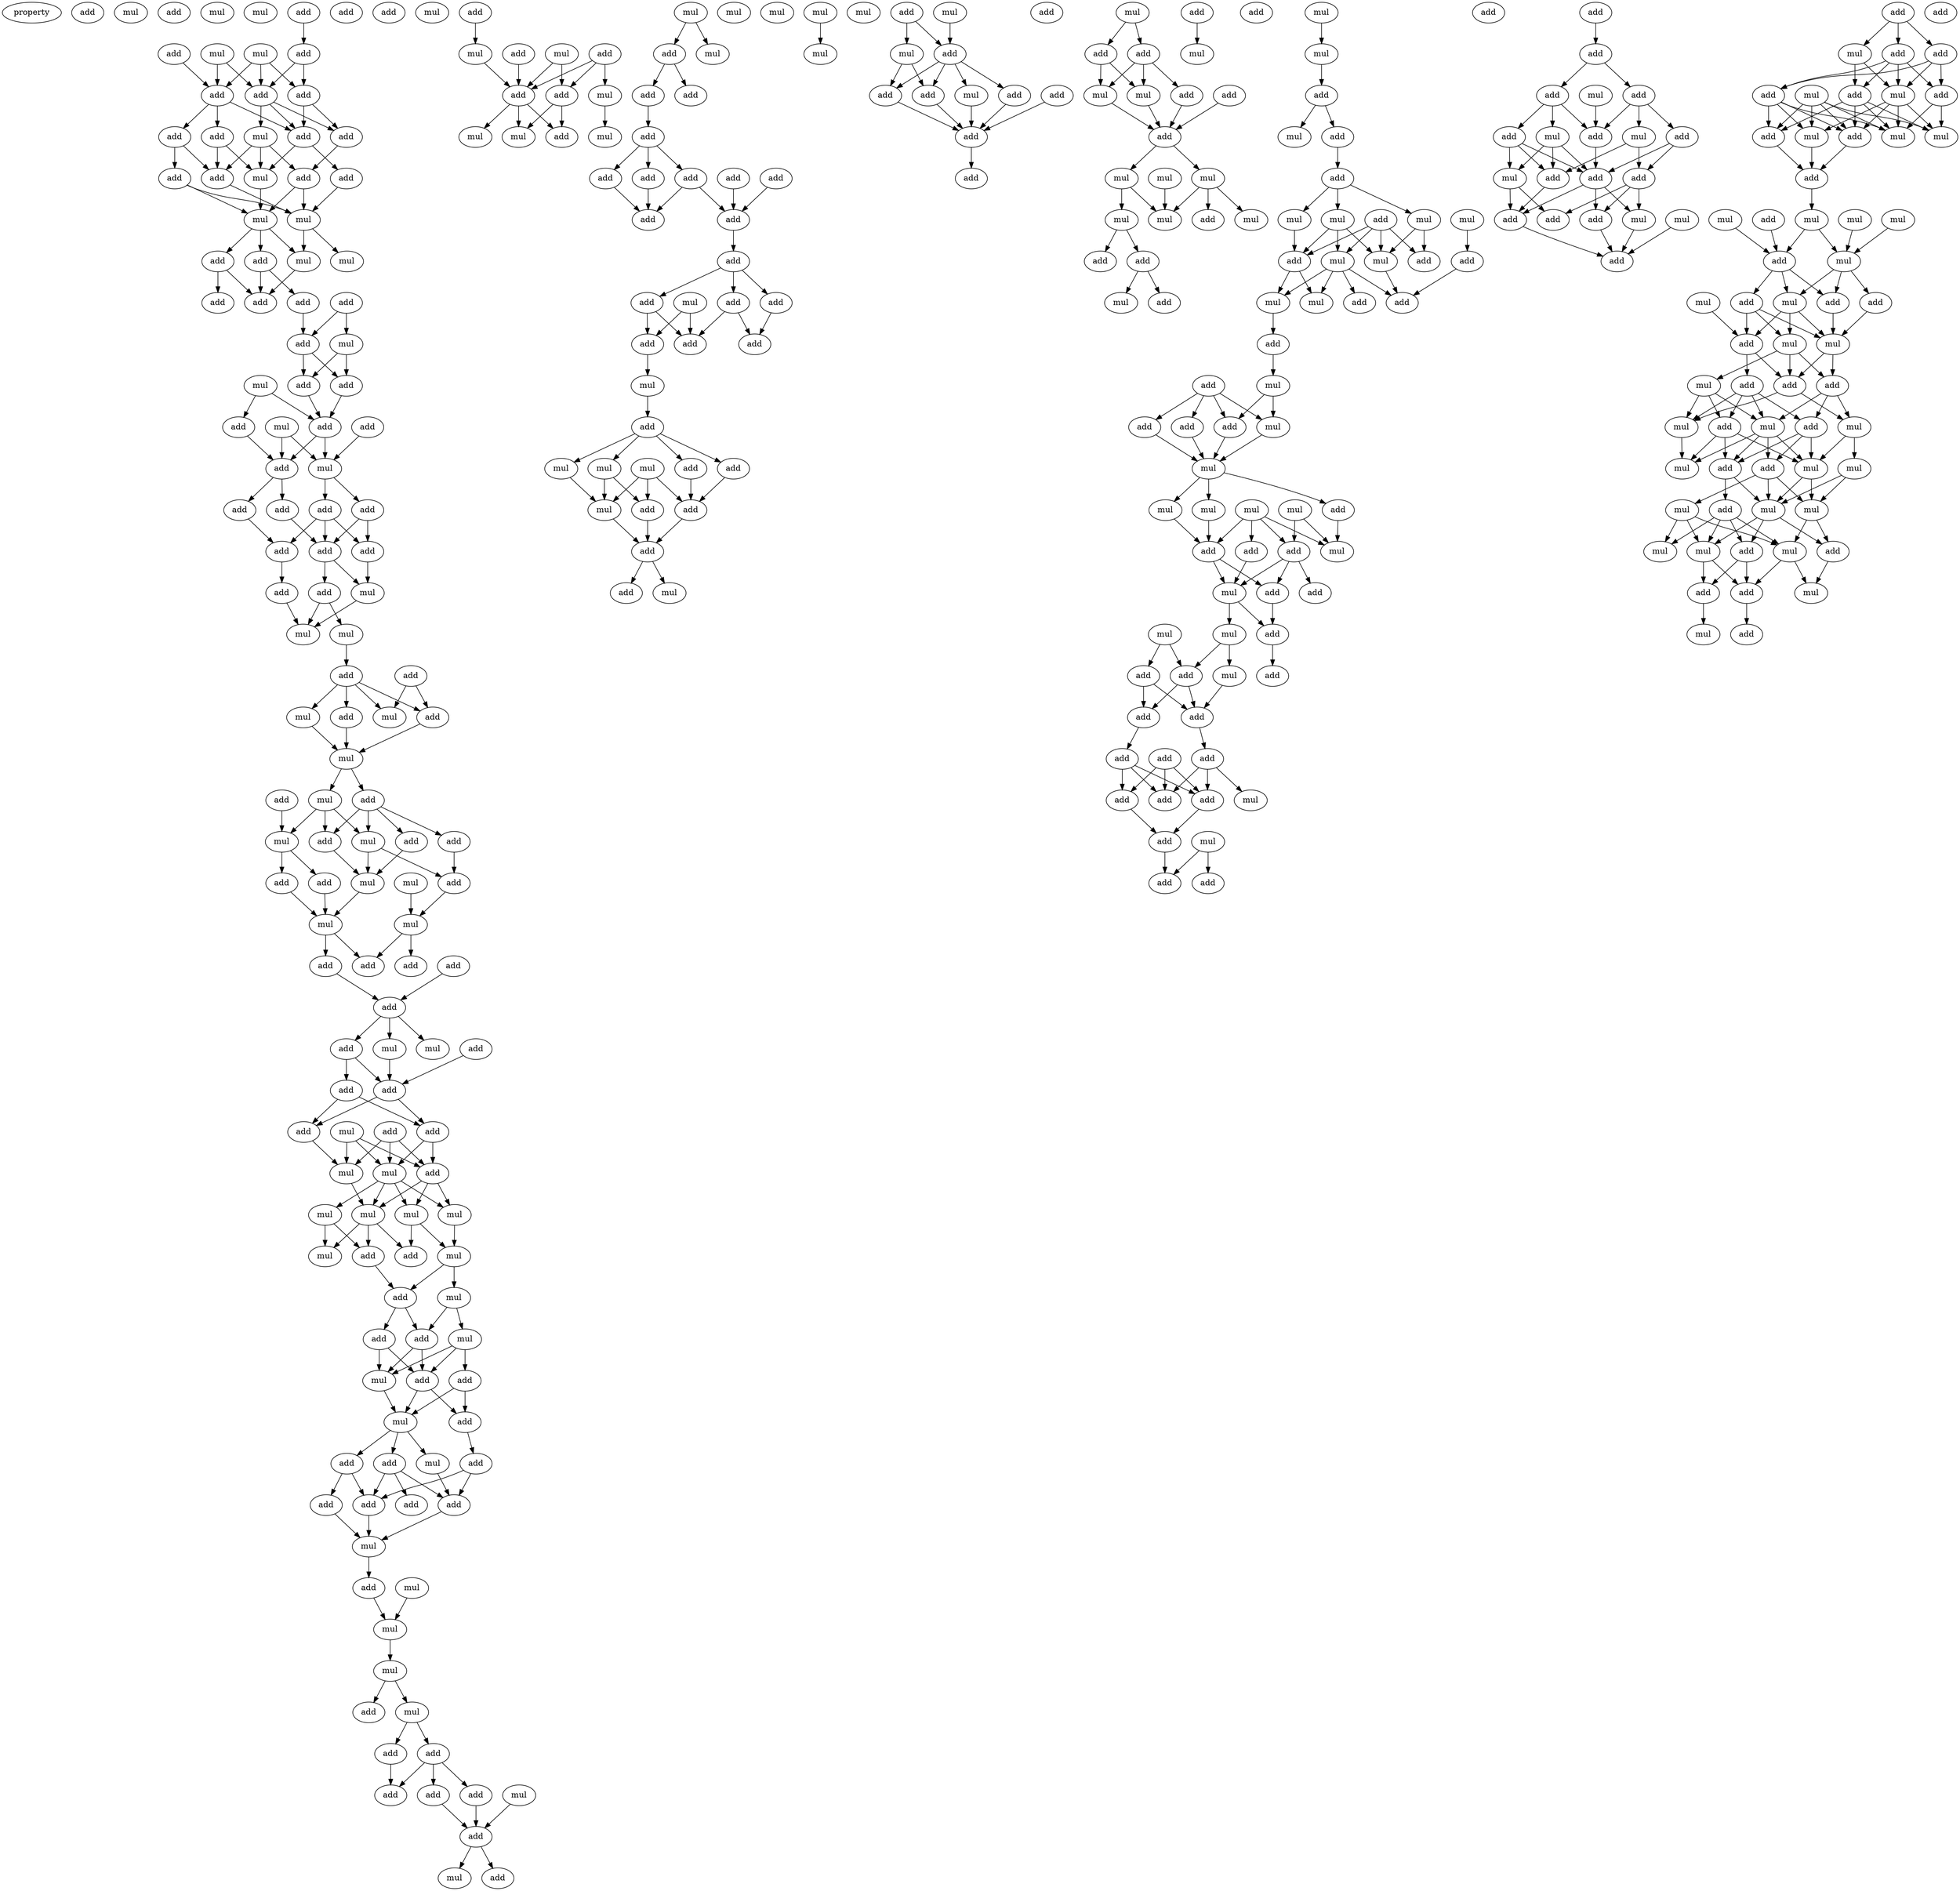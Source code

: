 digraph {
    node [fontcolor=black]
    property [mul=2,lf=1.4]
    0 [ label = add ];
    1 [ label = mul ];
    2 [ label = add ];
    3 [ label = mul ];
    4 [ label = mul ];
    5 [ label = add ];
    6 [ label = add ];
    7 [ label = mul ];
    8 [ label = mul ];
    9 [ label = add ];
    10 [ label = add ];
    11 [ label = add ];
    12 [ label = add ];
    13 [ label = add ];
    14 [ label = mul ];
    15 [ label = add ];
    16 [ label = add ];
    17 [ label = add ];
    18 [ label = add ];
    19 [ label = add ];
    20 [ label = add ];
    21 [ label = mul ];
    22 [ label = add ];
    23 [ label = mul ];
    24 [ label = mul ];
    25 [ label = mul ];
    26 [ label = add ];
    27 [ label = mul ];
    28 [ label = add ];
    29 [ label = add ];
    30 [ label = add ];
    31 [ label = add ];
    32 [ label = add ];
    33 [ label = mul ];
    34 [ label = add ];
    35 [ label = mul ];
    36 [ label = add ];
    37 [ label = add ];
    38 [ label = add ];
    39 [ label = add ];
    40 [ label = mul ];
    41 [ label = add ];
    42 [ label = add ];
    43 [ label = mul ];
    44 [ label = add ];
    45 [ label = add ];
    46 [ label = add ];
    47 [ label = add ];
    48 [ label = add ];
    49 [ label = add ];
    50 [ label = add ];
    51 [ label = add ];
    52 [ label = mul ];
    53 [ label = add ];
    54 [ label = mul ];
    55 [ label = mul ];
    56 [ label = add ];
    57 [ label = add ];
    58 [ label = add ];
    59 [ label = add ];
    60 [ label = add ];
    61 [ label = mul ];
    62 [ label = mul ];
    63 [ label = mul ];
    64 [ label = add ];
    65 [ label = mul ];
    66 [ label = add ];
    67 [ label = mul ];
    68 [ label = add ];
    69 [ label = mul ];
    70 [ label = add ];
    71 [ label = add ];
    72 [ label = add ];
    73 [ label = mul ];
    74 [ label = add ];
    75 [ label = add ];
    76 [ label = mul ];
    77 [ label = mul ];
    78 [ label = mul ];
    79 [ label = add ];
    80 [ label = add ];
    81 [ label = add ];
    82 [ label = add ];
    83 [ label = add ];
    84 [ label = add ];
    85 [ label = mul ];
    86 [ label = add ];
    87 [ label = add ];
    88 [ label = mul ];
    89 [ label = add ];
    90 [ label = add ];
    91 [ label = add ];
    92 [ label = add ];
    93 [ label = mul ];
    94 [ label = add ];
    95 [ label = mul ];
    96 [ label = add ];
    97 [ label = mul ];
    98 [ label = mul ];
    99 [ label = mul ];
    100 [ label = mul ];
    101 [ label = mul ];
    102 [ label = add ];
    103 [ label = add ];
    104 [ label = mul ];
    105 [ label = mul ];
    106 [ label = add ];
    107 [ label = mul ];
    108 [ label = add ];
    109 [ label = mul ];
    110 [ label = add ];
    111 [ label = mul ];
    112 [ label = add ];
    113 [ label = add ];
    114 [ label = add ];
    115 [ label = mul ];
    116 [ label = add ];
    117 [ label = mul ];
    118 [ label = add ];
    119 [ label = add ];
    120 [ label = add ];
    121 [ label = add ];
    122 [ label = add ];
    123 [ label = add ];
    124 [ label = mul ];
    125 [ label = mul ];
    126 [ label = mul ];
    127 [ label = add ];
    128 [ label = mul ];
    129 [ label = mul ];
    130 [ label = add ];
    131 [ label = mul ];
    132 [ label = add ];
    133 [ label = add ];
    134 [ label = mul ];
    135 [ label = add ];
    136 [ label = add ];
    137 [ label = add ];
    138 [ label = add ];
    139 [ label = mul ];
    140 [ label = add ];
    141 [ label = add ];
    142 [ label = mul ];
    143 [ label = add ];
    144 [ label = add ];
    145 [ label = mul ];
    146 [ label = add ];
    147 [ label = mul ];
    148 [ label = add ];
    149 [ label = mul ];
    150 [ label = mul ];
    151 [ label = add ];
    152 [ label = mul ];
    153 [ label = mul ];
    154 [ label = add ];
    155 [ label = mul ];
    156 [ label = mul ];
    157 [ label = add ];
    158 [ label = add ];
    159 [ label = mul ];
    160 [ label = add ];
    161 [ label = add ];
    162 [ label = add ];
    163 [ label = add ];
    164 [ label = add ];
    165 [ label = add ];
    166 [ label = add ];
    167 [ label = add ];
    168 [ label = mul ];
    169 [ label = add ];
    170 [ label = add ];
    171 [ label = mul ];
    172 [ label = mul ];
    173 [ label = add ];
    174 [ label = add ];
    175 [ label = add ];
    176 [ label = add ];
    177 [ label = add ];
    178 [ label = mul ];
    179 [ label = mul ];
    180 [ label = add ];
    181 [ label = add ];
    182 [ label = mul ];
    183 [ label = mul ];
    184 [ label = add ];
    185 [ label = mul ];
    186 [ label = mul ];
    187 [ label = add ];
    188 [ label = add ];
    189 [ label = add ];
    190 [ label = mul ];
    191 [ label = add ];
    192 [ label = mul ];
    193 [ label = add ];
    194 [ label = add ];
    195 [ label = mul ];
    196 [ label = add ];
    197 [ label = add ];
    198 [ label = add ];
    199 [ label = mul ];
    200 [ label = add ];
    201 [ label = add ];
    202 [ label = add ];
    203 [ label = add ];
    204 [ label = mul ];
    205 [ label = add ];
    206 [ label = add ];
    207 [ label = mul ];
    208 [ label = mul ];
    209 [ label = add ];
    210 [ label = add ];
    211 [ label = add ];
    212 [ label = mul ];
    213 [ label = mul ];
    214 [ label = add ];
    215 [ label = mul ];
    216 [ label = mul ];
    217 [ label = add ];
    218 [ label = mul ];
    219 [ label = mul ];
    220 [ label = mul ];
    221 [ label = add ];
    222 [ label = add ];
    223 [ label = mul ];
    224 [ label = add ];
    225 [ label = add ];
    226 [ label = mul ];
    227 [ label = mul ];
    228 [ label = add ];
    229 [ label = mul ];
    230 [ label = add ];
    231 [ label = add ];
    232 [ label = add ];
    233 [ label = mul ];
    234 [ label = mul ];
    235 [ label = mul ];
    236 [ label = add ];
    237 [ label = mul ];
    238 [ label = add ];
    239 [ label = mul ];
    240 [ label = add ];
    241 [ label = add ];
    242 [ label = mul ];
    243 [ label = mul ];
    244 [ label = add ];
    245 [ label = add ];
    246 [ label = mul ];
    247 [ label = add ];
    248 [ label = mul ];
    249 [ label = add ];
    250 [ label = add ];
    251 [ label = mul ];
    252 [ label = add ];
    253 [ label = add ];
    254 [ label = mul ];
    255 [ label = mul ];
    256 [ label = mul ];
    257 [ label = mul ];
    258 [ label = add ];
    259 [ label = mul ];
    260 [ label = mul ];
    261 [ label = add ];
    262 [ label = add ];
    263 [ label = add ];
    264 [ label = add ];
    265 [ label = mul ];
    266 [ label = add ];
    267 [ label = mul ];
    268 [ label = mul ];
    269 [ label = add ];
    270 [ label = add ];
    271 [ label = add ];
    272 [ label = add ];
    273 [ label = mul ];
    274 [ label = add ];
    275 [ label = add ];
    276 [ label = add ];
    277 [ label = add ];
    278 [ label = add ];
    279 [ label = mul ];
    280 [ label = add ];
    281 [ label = add ];
    282 [ label = add ];
    283 [ label = mul ];
    284 [ label = add ];
    285 [ label = add ];
    286 [ label = add ];
    287 [ label = add ];
    288 [ label = add ];
    289 [ label = add ];
    290 [ label = mul ];
    291 [ label = add ];
    292 [ label = add ];
    293 [ label = add ];
    294 [ label = mul ];
    295 [ label = add ];
    296 [ label = mul ];
    297 [ label = add ];
    298 [ label = add ];
    299 [ label = mul ];
    300 [ label = add ];
    301 [ label = add ];
    302 [ label = mul ];
    303 [ label = add ];
    304 [ label = add ];
    305 [ label = mul ];
    306 [ label = add ];
    307 [ label = add ];
    308 [ label = mul ];
    309 [ label = add ];
    310 [ label = add ];
    311 [ label = add ];
    312 [ label = mul ];
    313 [ label = add ];
    314 [ label = mul ];
    315 [ label = add ];
    316 [ label = add ];
    317 [ label = mul ];
    318 [ label = add ];
    319 [ label = mul ];
    320 [ label = mul ];
    321 [ label = add ];
    322 [ label = mul ];
    323 [ label = mul ];
    324 [ label = add ];
    325 [ label = mul ];
    326 [ label = mul ];
    327 [ label = mul ];
    328 [ label = add ];
    329 [ label = mul ];
    330 [ label = add ];
    331 [ label = add ];
    332 [ label = add ];
    333 [ label = mul ];
    334 [ label = mul ];
    335 [ label = mul ];
    336 [ label = add ];
    337 [ label = mul ];
    338 [ label = add ];
    339 [ label = add ];
    340 [ label = add ];
    341 [ label = mul ];
    342 [ label = mul ];
    343 [ label = mul ];
    344 [ label = add ];
    345 [ label = add ];
    346 [ label = add ];
    347 [ label = mul ];
    348 [ label = mul ];
    349 [ label = mul ];
    350 [ label = add ];
    351 [ label = mul ];
    352 [ label = mul ];
    353 [ label = add ];
    354 [ label = mul ];
    355 [ label = add ];
    356 [ label = mul ];
    357 [ label = add ];
    358 [ label = mul ];
    359 [ label = mul ];
    360 [ label = add ];
    361 [ label = add ];
    362 [ label = mul ];
    363 [ label = mul ];
    364 [ label = add ];
    365 [ label = add ];
    5 -> 9 [ name = 0 ];
    6 -> 10 [ name = 1 ];
    7 -> 10 [ name = 2 ];
    7 -> 11 [ name = 3 ];
    7 -> 12 [ name = 4 ];
    8 -> 10 [ name = 5 ];
    8 -> 11 [ name = 6 ];
    9 -> 11 [ name = 7 ];
    9 -> 12 [ name = 8 ];
    10 -> 13 [ name = 9 ];
    10 -> 15 [ name = 10 ];
    10 -> 17 [ name = 11 ];
    11 -> 14 [ name = 12 ];
    11 -> 15 [ name = 13 ];
    11 -> 16 [ name = 14 ];
    12 -> 15 [ name = 15 ];
    12 -> 16 [ name = 16 ];
    13 -> 18 [ name = 17 ];
    13 -> 22 [ name = 18 ];
    14 -> 18 [ name = 19 ];
    14 -> 20 [ name = 20 ];
    14 -> 21 [ name = 21 ];
    15 -> 19 [ name = 22 ];
    15 -> 21 [ name = 23 ];
    16 -> 20 [ name = 24 ];
    17 -> 18 [ name = 25 ];
    17 -> 21 [ name = 26 ];
    18 -> 23 [ name = 27 ];
    19 -> 23 [ name = 28 ];
    20 -> 23 [ name = 29 ];
    20 -> 24 [ name = 30 ];
    21 -> 24 [ name = 31 ];
    22 -> 23 [ name = 32 ];
    22 -> 24 [ name = 33 ];
    23 -> 25 [ name = 34 ];
    23 -> 27 [ name = 35 ];
    24 -> 26 [ name = 36 ];
    24 -> 27 [ name = 37 ];
    24 -> 28 [ name = 38 ];
    26 -> 30 [ name = 39 ];
    26 -> 31 [ name = 40 ];
    27 -> 30 [ name = 41 ];
    28 -> 30 [ name = 42 ];
    28 -> 32 [ name = 43 ];
    29 -> 33 [ name = 44 ];
    29 -> 34 [ name = 45 ];
    31 -> 34 [ name = 46 ];
    33 -> 36 [ name = 47 ];
    33 -> 37 [ name = 48 ];
    34 -> 36 [ name = 49 ];
    34 -> 37 [ name = 50 ];
    35 -> 38 [ name = 51 ];
    35 -> 41 [ name = 52 ];
    36 -> 41 [ name = 53 ];
    37 -> 41 [ name = 54 ];
    38 -> 42 [ name = 55 ];
    39 -> 43 [ name = 56 ];
    40 -> 42 [ name = 57 ];
    40 -> 43 [ name = 58 ];
    41 -> 42 [ name = 59 ];
    41 -> 43 [ name = 60 ];
    42 -> 46 [ name = 61 ];
    42 -> 47 [ name = 62 ];
    43 -> 44 [ name = 63 ];
    43 -> 45 [ name = 64 ];
    44 -> 48 [ name = 65 ];
    44 -> 49 [ name = 66 ];
    44 -> 50 [ name = 67 ];
    45 -> 48 [ name = 68 ];
    45 -> 50 [ name = 69 ];
    46 -> 49 [ name = 70 ];
    47 -> 50 [ name = 71 ];
    48 -> 52 [ name = 72 ];
    49 -> 51 [ name = 73 ];
    50 -> 52 [ name = 74 ];
    50 -> 53 [ name = 75 ];
    51 -> 54 [ name = 76 ];
    52 -> 54 [ name = 77 ];
    53 -> 54 [ name = 78 ];
    53 -> 55 [ name = 79 ];
    55 -> 57 [ name = 80 ];
    56 -> 60 [ name = 81 ];
    56 -> 62 [ name = 82 ];
    57 -> 58 [ name = 83 ];
    57 -> 60 [ name = 84 ];
    57 -> 61 [ name = 85 ];
    57 -> 62 [ name = 86 ];
    58 -> 63 [ name = 87 ];
    60 -> 63 [ name = 88 ];
    61 -> 63 [ name = 89 ];
    63 -> 65 [ name = 90 ];
    63 -> 66 [ name = 91 ];
    64 -> 67 [ name = 92 ];
    65 -> 67 [ name = 93 ];
    65 -> 69 [ name = 94 ];
    65 -> 71 [ name = 95 ];
    66 -> 68 [ name = 96 ];
    66 -> 69 [ name = 97 ];
    66 -> 70 [ name = 98 ];
    66 -> 71 [ name = 99 ];
    67 -> 74 [ name = 100 ];
    67 -> 75 [ name = 101 ];
    68 -> 76 [ name = 102 ];
    69 -> 72 [ name = 103 ];
    69 -> 76 [ name = 104 ];
    70 -> 72 [ name = 105 ];
    71 -> 76 [ name = 106 ];
    72 -> 77 [ name = 107 ];
    73 -> 77 [ name = 108 ];
    74 -> 78 [ name = 109 ];
    75 -> 78 [ name = 110 ];
    76 -> 78 [ name = 111 ];
    77 -> 81 [ name = 112 ];
    77 -> 83 [ name = 113 ];
    78 -> 81 [ name = 114 ];
    78 -> 82 [ name = 115 ];
    79 -> 84 [ name = 116 ];
    82 -> 84 [ name = 117 ];
    84 -> 85 [ name = 118 ];
    84 -> 86 [ name = 119 ];
    84 -> 88 [ name = 120 ];
    85 -> 89 [ name = 121 ];
    86 -> 89 [ name = 122 ];
    86 -> 90 [ name = 123 ];
    87 -> 89 [ name = 124 ];
    89 -> 92 [ name = 125 ];
    89 -> 94 [ name = 126 ];
    90 -> 92 [ name = 127 ];
    90 -> 94 [ name = 128 ];
    91 -> 95 [ name = 129 ];
    91 -> 96 [ name = 130 ];
    91 -> 97 [ name = 131 ];
    92 -> 95 [ name = 132 ];
    92 -> 96 [ name = 133 ];
    93 -> 95 [ name = 134 ];
    93 -> 96 [ name = 135 ];
    93 -> 97 [ name = 136 ];
    94 -> 97 [ name = 137 ];
    95 -> 98 [ name = 138 ];
    95 -> 99 [ name = 139 ];
    95 -> 100 [ name = 140 ];
    95 -> 101 [ name = 141 ];
    96 -> 98 [ name = 142 ];
    96 -> 99 [ name = 143 ];
    96 -> 101 [ name = 144 ];
    97 -> 99 [ name = 145 ];
    98 -> 104 [ name = 146 ];
    99 -> 102 [ name = 147 ];
    99 -> 103 [ name = 148 ];
    99 -> 105 [ name = 149 ];
    100 -> 103 [ name = 150 ];
    100 -> 105 [ name = 151 ];
    101 -> 102 [ name = 152 ];
    101 -> 104 [ name = 153 ];
    103 -> 106 [ name = 154 ];
    104 -> 106 [ name = 155 ];
    104 -> 107 [ name = 156 ];
    106 -> 108 [ name = 157 ];
    106 -> 110 [ name = 158 ];
    107 -> 108 [ name = 159 ];
    107 -> 109 [ name = 160 ];
    108 -> 111 [ name = 161 ];
    108 -> 113 [ name = 162 ];
    109 -> 111 [ name = 163 ];
    109 -> 112 [ name = 164 ];
    109 -> 113 [ name = 165 ];
    110 -> 111 [ name = 166 ];
    110 -> 113 [ name = 167 ];
    111 -> 115 [ name = 168 ];
    112 -> 114 [ name = 169 ];
    112 -> 115 [ name = 170 ];
    113 -> 114 [ name = 171 ];
    113 -> 115 [ name = 172 ];
    114 -> 118 [ name = 173 ];
    115 -> 116 [ name = 174 ];
    115 -> 117 [ name = 175 ];
    115 -> 119 [ name = 176 ];
    116 -> 120 [ name = 177 ];
    116 -> 121 [ name = 178 ];
    117 -> 123 [ name = 179 ];
    118 -> 120 [ name = 180 ];
    118 -> 123 [ name = 181 ];
    119 -> 120 [ name = 182 ];
    119 -> 122 [ name = 183 ];
    119 -> 123 [ name = 184 ];
    120 -> 124 [ name = 185 ];
    121 -> 124 [ name = 186 ];
    123 -> 124 [ name = 187 ];
    124 -> 127 [ name = 188 ];
    125 -> 128 [ name = 189 ];
    127 -> 128 [ name = 190 ];
    128 -> 129 [ name = 191 ];
    129 -> 130 [ name = 192 ];
    129 -> 131 [ name = 193 ];
    131 -> 132 [ name = 194 ];
    131 -> 133 [ name = 195 ];
    132 -> 136 [ name = 196 ];
    133 -> 135 [ name = 197 ];
    133 -> 136 [ name = 198 ];
    133 -> 137 [ name = 199 ];
    134 -> 138 [ name = 200 ];
    135 -> 138 [ name = 201 ];
    137 -> 138 [ name = 202 ];
    138 -> 139 [ name = 203 ];
    138 -> 140 [ name = 204 ];
    141 -> 142 [ name = 205 ];
    142 -> 148 [ name = 206 ];
    143 -> 148 [ name = 207 ];
    144 -> 146 [ name = 208 ];
    144 -> 147 [ name = 209 ];
    144 -> 148 [ name = 210 ];
    145 -> 146 [ name = 211 ];
    145 -> 148 [ name = 212 ];
    146 -> 149 [ name = 213 ];
    146 -> 151 [ name = 214 ];
    147 -> 150 [ name = 215 ];
    148 -> 149 [ name = 216 ];
    148 -> 151 [ name = 217 ];
    148 -> 152 [ name = 218 ];
    153 -> 154 [ name = 219 ];
    153 -> 155 [ name = 220 ];
    154 -> 157 [ name = 221 ];
    154 -> 158 [ name = 222 ];
    157 -> 160 [ name = 223 ];
    160 -> 163 [ name = 224 ];
    160 -> 164 [ name = 225 ];
    160 -> 165 [ name = 226 ];
    161 -> 167 [ name = 227 ];
    162 -> 167 [ name = 228 ];
    163 -> 166 [ name = 229 ];
    164 -> 166 [ name = 230 ];
    165 -> 166 [ name = 231 ];
    165 -> 167 [ name = 232 ];
    167 -> 169 [ name = 233 ];
    168 -> 172 [ name = 234 ];
    169 -> 170 [ name = 235 ];
    169 -> 173 [ name = 236 ];
    169 -> 174 [ name = 237 ];
    170 -> 175 [ name = 238 ];
    171 -> 176 [ name = 239 ];
    171 -> 177 [ name = 240 ];
    173 -> 175 [ name = 241 ];
    173 -> 177 [ name = 242 ];
    174 -> 176 [ name = 243 ];
    174 -> 177 [ name = 244 ];
    176 -> 178 [ name = 245 ];
    178 -> 180 [ name = 246 ];
    180 -> 181 [ name = 247 ];
    180 -> 182 [ name = 248 ];
    180 -> 183 [ name = 249 ];
    180 -> 184 [ name = 250 ];
    181 -> 187 [ name = 251 ];
    182 -> 186 [ name = 252 ];
    182 -> 188 [ name = 253 ];
    183 -> 186 [ name = 254 ];
    184 -> 187 [ name = 255 ];
    185 -> 186 [ name = 256 ];
    185 -> 187 [ name = 257 ];
    185 -> 188 [ name = 258 ];
    186 -> 189 [ name = 259 ];
    187 -> 189 [ name = 260 ];
    188 -> 189 [ name = 261 ];
    189 -> 191 [ name = 262 ];
    189 -> 192 [ name = 263 ];
    190 -> 194 [ name = 264 ];
    193 -> 194 [ name = 265 ];
    193 -> 195 [ name = 266 ];
    194 -> 196 [ name = 267 ];
    194 -> 197 [ name = 268 ];
    194 -> 198 [ name = 269 ];
    194 -> 199 [ name = 270 ];
    195 -> 196 [ name = 271 ];
    195 -> 198 [ name = 272 ];
    196 -> 201 [ name = 273 ];
    197 -> 201 [ name = 274 ];
    198 -> 201 [ name = 275 ];
    199 -> 201 [ name = 276 ];
    200 -> 201 [ name = 277 ];
    201 -> 202 [ name = 278 ];
    204 -> 205 [ name = 279 ];
    204 -> 206 [ name = 280 ];
    205 -> 207 [ name = 281 ];
    205 -> 208 [ name = 282 ];
    206 -> 207 [ name = 283 ];
    206 -> 208 [ name = 284 ];
    206 -> 209 [ name = 285 ];
    207 -> 211 [ name = 286 ];
    208 -> 211 [ name = 287 ];
    209 -> 211 [ name = 288 ];
    210 -> 211 [ name = 289 ];
    211 -> 212 [ name = 290 ];
    211 -> 215 [ name = 291 ];
    212 -> 217 [ name = 292 ];
    212 -> 219 [ name = 293 ];
    212 -> 220 [ name = 294 ];
    213 -> 219 [ name = 295 ];
    214 -> 218 [ name = 296 ];
    215 -> 216 [ name = 297 ];
    215 -> 219 [ name = 298 ];
    216 -> 221 [ name = 299 ];
    216 -> 222 [ name = 300 ];
    222 -> 223 [ name = 301 ];
    222 -> 225 [ name = 302 ];
    226 -> 227 [ name = 303 ];
    227 -> 228 [ name = 304 ];
    228 -> 229 [ name = 305 ];
    228 -> 230 [ name = 306 ];
    230 -> 232 [ name = 307 ];
    232 -> 233 [ name = 308 ];
    232 -> 234 [ name = 309 ];
    232 -> 237 [ name = 310 ];
    233 -> 241 [ name = 311 ];
    234 -> 239 [ name = 312 ];
    234 -> 241 [ name = 313 ];
    234 -> 242 [ name = 314 ];
    235 -> 238 [ name = 315 ];
    236 -> 239 [ name = 316 ];
    236 -> 240 [ name = 317 ];
    236 -> 241 [ name = 318 ];
    236 -> 242 [ name = 319 ];
    237 -> 239 [ name = 320 ];
    237 -> 240 [ name = 321 ];
    238 -> 245 [ name = 322 ];
    239 -> 245 [ name = 323 ];
    241 -> 243 [ name = 324 ];
    241 -> 246 [ name = 325 ];
    242 -> 243 [ name = 326 ];
    242 -> 244 [ name = 327 ];
    242 -> 245 [ name = 328 ];
    242 -> 246 [ name = 329 ];
    246 -> 247 [ name = 330 ];
    247 -> 248 [ name = 331 ];
    248 -> 251 [ name = 332 ];
    248 -> 252 [ name = 333 ];
    249 -> 250 [ name = 334 ];
    249 -> 251 [ name = 335 ];
    249 -> 252 [ name = 336 ];
    249 -> 253 [ name = 337 ];
    250 -> 254 [ name = 338 ];
    251 -> 254 [ name = 339 ];
    252 -> 254 [ name = 340 ];
    253 -> 254 [ name = 341 ];
    254 -> 256 [ name = 342 ];
    254 -> 257 [ name = 343 ];
    254 -> 258 [ name = 344 ];
    255 -> 260 [ name = 345 ];
    255 -> 262 [ name = 346 ];
    256 -> 261 [ name = 347 ];
    257 -> 261 [ name = 348 ];
    258 -> 260 [ name = 349 ];
    259 -> 260 [ name = 350 ];
    259 -> 261 [ name = 351 ];
    259 -> 262 [ name = 352 ];
    259 -> 263 [ name = 353 ];
    261 -> 265 [ name = 354 ];
    261 -> 266 [ name = 355 ];
    262 -> 264 [ name = 356 ];
    262 -> 265 [ name = 357 ];
    262 -> 266 [ name = 358 ];
    263 -> 265 [ name = 359 ];
    265 -> 267 [ name = 360 ];
    265 -> 269 [ name = 361 ];
    266 -> 269 [ name = 362 ];
    267 -> 272 [ name = 363 ];
    267 -> 273 [ name = 364 ];
    268 -> 270 [ name = 365 ];
    268 -> 272 [ name = 366 ];
    269 -> 271 [ name = 367 ];
    270 -> 274 [ name = 368 ];
    270 -> 275 [ name = 369 ];
    272 -> 274 [ name = 370 ];
    272 -> 275 [ name = 371 ];
    273 -> 275 [ name = 372 ];
    274 -> 276 [ name = 373 ];
    275 -> 278 [ name = 374 ];
    276 -> 280 [ name = 375 ];
    276 -> 281 [ name = 376 ];
    276 -> 282 [ name = 377 ];
    277 -> 280 [ name = 378 ];
    277 -> 281 [ name = 379 ];
    277 -> 282 [ name = 380 ];
    278 -> 279 [ name = 381 ];
    278 -> 281 [ name = 382 ];
    278 -> 282 [ name = 383 ];
    280 -> 284 [ name = 384 ];
    282 -> 284 [ name = 385 ];
    283 -> 286 [ name = 386 ];
    283 -> 287 [ name = 387 ];
    284 -> 287 [ name = 388 ];
    285 -> 288 [ name = 389 ];
    288 -> 289 [ name = 390 ];
    288 -> 291 [ name = 391 ];
    289 -> 293 [ name = 392 ];
    289 -> 295 [ name = 393 ];
    289 -> 296 [ name = 394 ];
    290 -> 295 [ name = 395 ];
    291 -> 292 [ name = 396 ];
    291 -> 294 [ name = 397 ];
    291 -> 295 [ name = 398 ];
    292 -> 297 [ name = 399 ];
    292 -> 300 [ name = 400 ];
    293 -> 297 [ name = 401 ];
    293 -> 298 [ name = 402 ];
    293 -> 299 [ name = 403 ];
    294 -> 298 [ name = 404 ];
    294 -> 300 [ name = 405 ];
    295 -> 297 [ name = 406 ];
    296 -> 297 [ name = 407 ];
    296 -> 298 [ name = 408 ];
    296 -> 299 [ name = 409 ];
    297 -> 301 [ name = 410 ];
    297 -> 302 [ name = 411 ];
    297 -> 304 [ name = 412 ];
    298 -> 304 [ name = 413 ];
    299 -> 303 [ name = 414 ];
    299 -> 304 [ name = 415 ];
    300 -> 301 [ name = 416 ];
    300 -> 302 [ name = 417 ];
    300 -> 303 [ name = 418 ];
    301 -> 306 [ name = 419 ];
    302 -> 306 [ name = 420 ];
    304 -> 306 [ name = 421 ];
    305 -> 306 [ name = 422 ];
    307 -> 308 [ name = 423 ];
    307 -> 309 [ name = 424 ];
    307 -> 310 [ name = 425 ];
    308 -> 311 [ name = 426 ];
    308 -> 314 [ name = 427 ];
    309 -> 311 [ name = 428 ];
    309 -> 313 [ name = 429 ];
    309 -> 314 [ name = 430 ];
    309 -> 315 [ name = 431 ];
    310 -> 313 [ name = 432 ];
    310 -> 314 [ name = 433 ];
    310 -> 315 [ name = 434 ];
    311 -> 316 [ name = 435 ];
    311 -> 317 [ name = 436 ];
    311 -> 318 [ name = 437 ];
    311 -> 319 [ name = 438 ];
    312 -> 316 [ name = 439 ];
    312 -> 317 [ name = 440 ];
    312 -> 318 [ name = 441 ];
    312 -> 319 [ name = 442 ];
    312 -> 320 [ name = 443 ];
    313 -> 317 [ name = 444 ];
    313 -> 319 [ name = 445 ];
    314 -> 316 [ name = 446 ];
    314 -> 317 [ name = 447 ];
    314 -> 319 [ name = 448 ];
    314 -> 320 [ name = 449 ];
    315 -> 316 [ name = 450 ];
    315 -> 317 [ name = 451 ];
    315 -> 318 [ name = 452 ];
    315 -> 320 [ name = 453 ];
    316 -> 321 [ name = 454 ];
    318 -> 321 [ name = 455 ];
    320 -> 321 [ name = 456 ];
    321 -> 325 [ name = 457 ];
    322 -> 327 [ name = 458 ];
    323 -> 327 [ name = 459 ];
    324 -> 328 [ name = 460 ];
    325 -> 327 [ name = 461 ];
    325 -> 328 [ name = 462 ];
    326 -> 328 [ name = 463 ];
    327 -> 331 [ name = 464 ];
    327 -> 332 [ name = 465 ];
    327 -> 333 [ name = 466 ];
    328 -> 330 [ name = 467 ];
    328 -> 332 [ name = 468 ];
    328 -> 333 [ name = 469 ];
    329 -> 336 [ name = 470 ];
    330 -> 334 [ name = 471 ];
    330 -> 335 [ name = 472 ];
    330 -> 336 [ name = 473 ];
    331 -> 334 [ name = 474 ];
    332 -> 334 [ name = 475 ];
    333 -> 334 [ name = 476 ];
    333 -> 335 [ name = 477 ];
    333 -> 336 [ name = 478 ];
    334 -> 338 [ name = 479 ];
    334 -> 339 [ name = 480 ];
    335 -> 337 [ name = 481 ];
    335 -> 338 [ name = 482 ];
    335 -> 339 [ name = 483 ];
    336 -> 339 [ name = 484 ];
    336 -> 340 [ name = 485 ];
    337 -> 341 [ name = 486 ];
    337 -> 342 [ name = 487 ];
    337 -> 345 [ name = 488 ];
    338 -> 341 [ name = 489 ];
    338 -> 343 [ name = 490 ];
    338 -> 344 [ name = 491 ];
    339 -> 342 [ name = 492 ];
    339 -> 343 [ name = 493 ];
    340 -> 341 [ name = 494 ];
    340 -> 342 [ name = 495 ];
    340 -> 344 [ name = 496 ];
    340 -> 345 [ name = 497 ];
    341 -> 346 [ name = 498 ];
    341 -> 347 [ name = 499 ];
    341 -> 349 [ name = 500 ];
    341 -> 350 [ name = 501 ];
    342 -> 349 [ name = 502 ];
    343 -> 347 [ name = 503 ];
    343 -> 348 [ name = 504 ];
    344 -> 346 [ name = 505 ];
    344 -> 347 [ name = 506 ];
    344 -> 350 [ name = 507 ];
    345 -> 347 [ name = 508 ];
    345 -> 349 [ name = 509 ];
    345 -> 350 [ name = 510 ];
    346 -> 351 [ name = 511 ];
    346 -> 352 [ name = 512 ];
    346 -> 354 [ name = 513 ];
    347 -> 351 [ name = 514 ];
    347 -> 354 [ name = 515 ];
    348 -> 351 [ name = 516 ];
    348 -> 354 [ name = 517 ];
    350 -> 351 [ name = 518 ];
    350 -> 353 [ name = 519 ];
    351 -> 355 [ name = 520 ];
    351 -> 357 [ name = 521 ];
    351 -> 359 [ name = 522 ];
    352 -> 356 [ name = 523 ];
    352 -> 358 [ name = 524 ];
    352 -> 359 [ name = 525 ];
    353 -> 355 [ name = 526 ];
    353 -> 356 [ name = 527 ];
    353 -> 358 [ name = 528 ];
    353 -> 359 [ name = 529 ];
    354 -> 357 [ name = 530 ];
    354 -> 358 [ name = 531 ];
    355 -> 360 [ name = 532 ];
    355 -> 361 [ name = 533 ];
    357 -> 362 [ name = 534 ];
    358 -> 361 [ name = 535 ];
    358 -> 362 [ name = 536 ];
    359 -> 360 [ name = 537 ];
    359 -> 361 [ name = 538 ];
    360 -> 363 [ name = 539 ];
    361 -> 364 [ name = 540 ];
}
